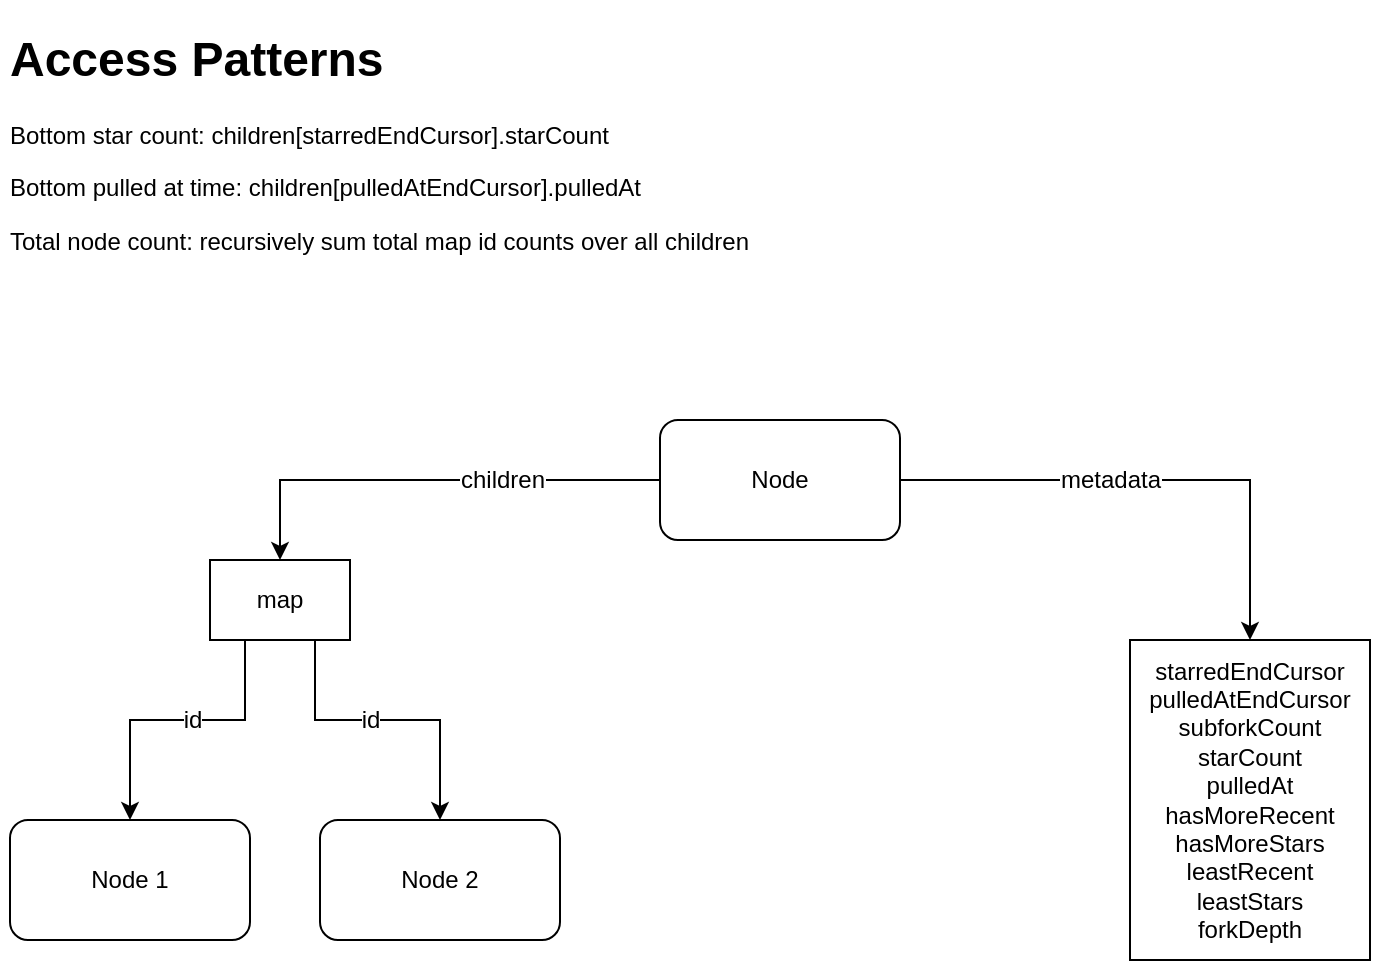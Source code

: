 <mxfile pages="1">
    <diagram id="NlB1Inx9rs_zENJGwfXO" name="Page-1">
        <mxGraphModel dx="920" dy="506" grid="1" gridSize="10" guides="1" tooltips="1" connect="1" arrows="1" fold="1" page="1" pageScale="1" pageWidth="850" pageHeight="1100" math="0" shadow="0">
            <root>
                <mxCell id="0"/>
                <mxCell id="1" parent="0"/>
                <mxCell id="23" style="edgeStyle=orthogonalEdgeStyle;rounded=0;orthogonalLoop=1;jettySize=auto;html=1;exitX=0.25;exitY=1;exitDx=0;exitDy=0;entryX=0.5;entryY=0;entryDx=0;entryDy=0;" parent="1" source="16" target="3" edge="1">
                    <mxGeometry relative="1" as="geometry">
                        <Array as="points">
                            <mxPoint x="168" y="400"/>
                            <mxPoint x="110" y="400"/>
                        </Array>
                    </mxGeometry>
                </mxCell>
                <mxCell id="29" value="id" style="text;html=1;resizable=0;points=[];align=center;verticalAlign=middle;labelBackgroundColor=#ffffff;" parent="23" vertex="1" connectable="0">
                    <mxGeometry x="0.111" y="1" relative="1" as="geometry">
                        <mxPoint x="15" y="-1" as="offset"/>
                    </mxGeometry>
                </mxCell>
                <mxCell id="24" style="edgeStyle=orthogonalEdgeStyle;rounded=0;orthogonalLoop=1;jettySize=auto;html=1;exitX=0.75;exitY=1;exitDx=0;exitDy=0;entryX=0.5;entryY=0;entryDx=0;entryDy=0;" parent="1" source="16" target="9" edge="1">
                    <mxGeometry relative="1" as="geometry">
                        <Array as="points">
                            <mxPoint x="203" y="400"/>
                            <mxPoint x="265" y="400"/>
                        </Array>
                    </mxGeometry>
                </mxCell>
                <mxCell id="25" value="id" style="text;html=1;resizable=0;points=[];align=center;verticalAlign=middle;labelBackgroundColor=#ffffff;" parent="24" vertex="1" connectable="0">
                    <mxGeometry x="-0.267" y="1" relative="1" as="geometry">
                        <mxPoint x="11" y="1" as="offset"/>
                    </mxGeometry>
                </mxCell>
                <mxCell id="16" value="" style="rounded=0;whiteSpace=wrap;html=1;" parent="1" vertex="1">
                    <mxGeometry x="150" y="320" width="70" height="40" as="geometry"/>
                </mxCell>
                <mxCell id="20" style="edgeStyle=orthogonalEdgeStyle;rounded=0;orthogonalLoop=1;jettySize=auto;html=1;exitX=0;exitY=0.5;exitDx=0;exitDy=0;entryX=0.5;entryY=0;entryDx=0;entryDy=0;" parent="1" source="2" target="16" edge="1">
                    <mxGeometry relative="1" as="geometry"/>
                </mxCell>
                <mxCell id="32" value="children" style="text;html=1;resizable=0;points=[];align=center;verticalAlign=middle;labelBackgroundColor=#ffffff;fillColor=#0;" parent="20" vertex="1" connectable="0">
                    <mxGeometry x="-0.313" relative="1" as="geometry">
                        <mxPoint as="offset"/>
                    </mxGeometry>
                </mxCell>
                <mxCell id="30" style="edgeStyle=orthogonalEdgeStyle;rounded=0;orthogonalLoop=1;jettySize=auto;html=1;" parent="1" source="2" target="15" edge="1">
                    <mxGeometry relative="1" as="geometry"/>
                </mxCell>
                <mxCell id="33" value="metadata" style="text;html=1;resizable=0;points=[];align=center;verticalAlign=middle;labelBackgroundColor=#ffffff;fillColor=none;" parent="30" vertex="1" connectable="0">
                    <mxGeometry x="-0.115" y="-1" relative="1" as="geometry">
                        <mxPoint x="-8" y="-1" as="offset"/>
                    </mxGeometry>
                </mxCell>
                <mxCell id="2" value="Node" style="rounded=1;whiteSpace=wrap;html=1;" parent="1" vertex="1">
                    <mxGeometry x="375" y="250" width="120" height="60" as="geometry"/>
                </mxCell>
                <mxCell id="3" value="Node 1" style="rounded=1;whiteSpace=wrap;html=1;" parent="1" vertex="1">
                    <mxGeometry x="50" y="450" width="120" height="60" as="geometry"/>
                </mxCell>
                <mxCell id="9" value="Node 2" style="rounded=1;whiteSpace=wrap;html=1;" parent="1" vertex="1">
                    <mxGeometry x="205" y="450" width="120" height="60" as="geometry"/>
                </mxCell>
                <mxCell id="15" value="starredEndCursor&lt;br&gt;pulledAtEndCursor&lt;br&gt;subforkCount&lt;br&gt;starCount&lt;br&gt;pulledAt&lt;br&gt;hasMoreRecent&lt;br&gt;hasMoreStars&lt;br&gt;leastRecent&lt;br&gt;leastStars&lt;br&gt;forkDepth" style="rounded=0;whiteSpace=wrap;html=1;" parent="1" vertex="1">
                    <mxGeometry x="610" y="360" width="120" height="160" as="geometry"/>
                </mxCell>
                <mxCell id="18" value="map" style="text;html=1;strokeColor=none;fillColor=none;align=center;verticalAlign=middle;whiteSpace=wrap;rounded=0;" parent="1" vertex="1">
                    <mxGeometry x="165" y="330" width="40" height="20" as="geometry"/>
                </mxCell>
                <mxCell id="31" value="&lt;h1&gt;Access Patterns&lt;/h1&gt;&lt;p&gt;Bottom star count: children[starredEndCursor].starCount&lt;/p&gt;&lt;p&gt;Bottom pulled at time: children[pulledAtEndCursor].pulledAt&lt;/p&gt;&lt;p&gt;Total node count: recursively sum total map id counts over all children&lt;/p&gt;" style="text;html=1;strokeColor=none;fillColor=none;spacing=5;spacingTop=-20;whiteSpace=wrap;overflow=hidden;rounded=0;" parent="1" vertex="1">
                    <mxGeometry x="45" y="50" width="450" height="130" as="geometry"/>
                </mxCell>
            </root>
        </mxGraphModel>
    </diagram>
</mxfile>